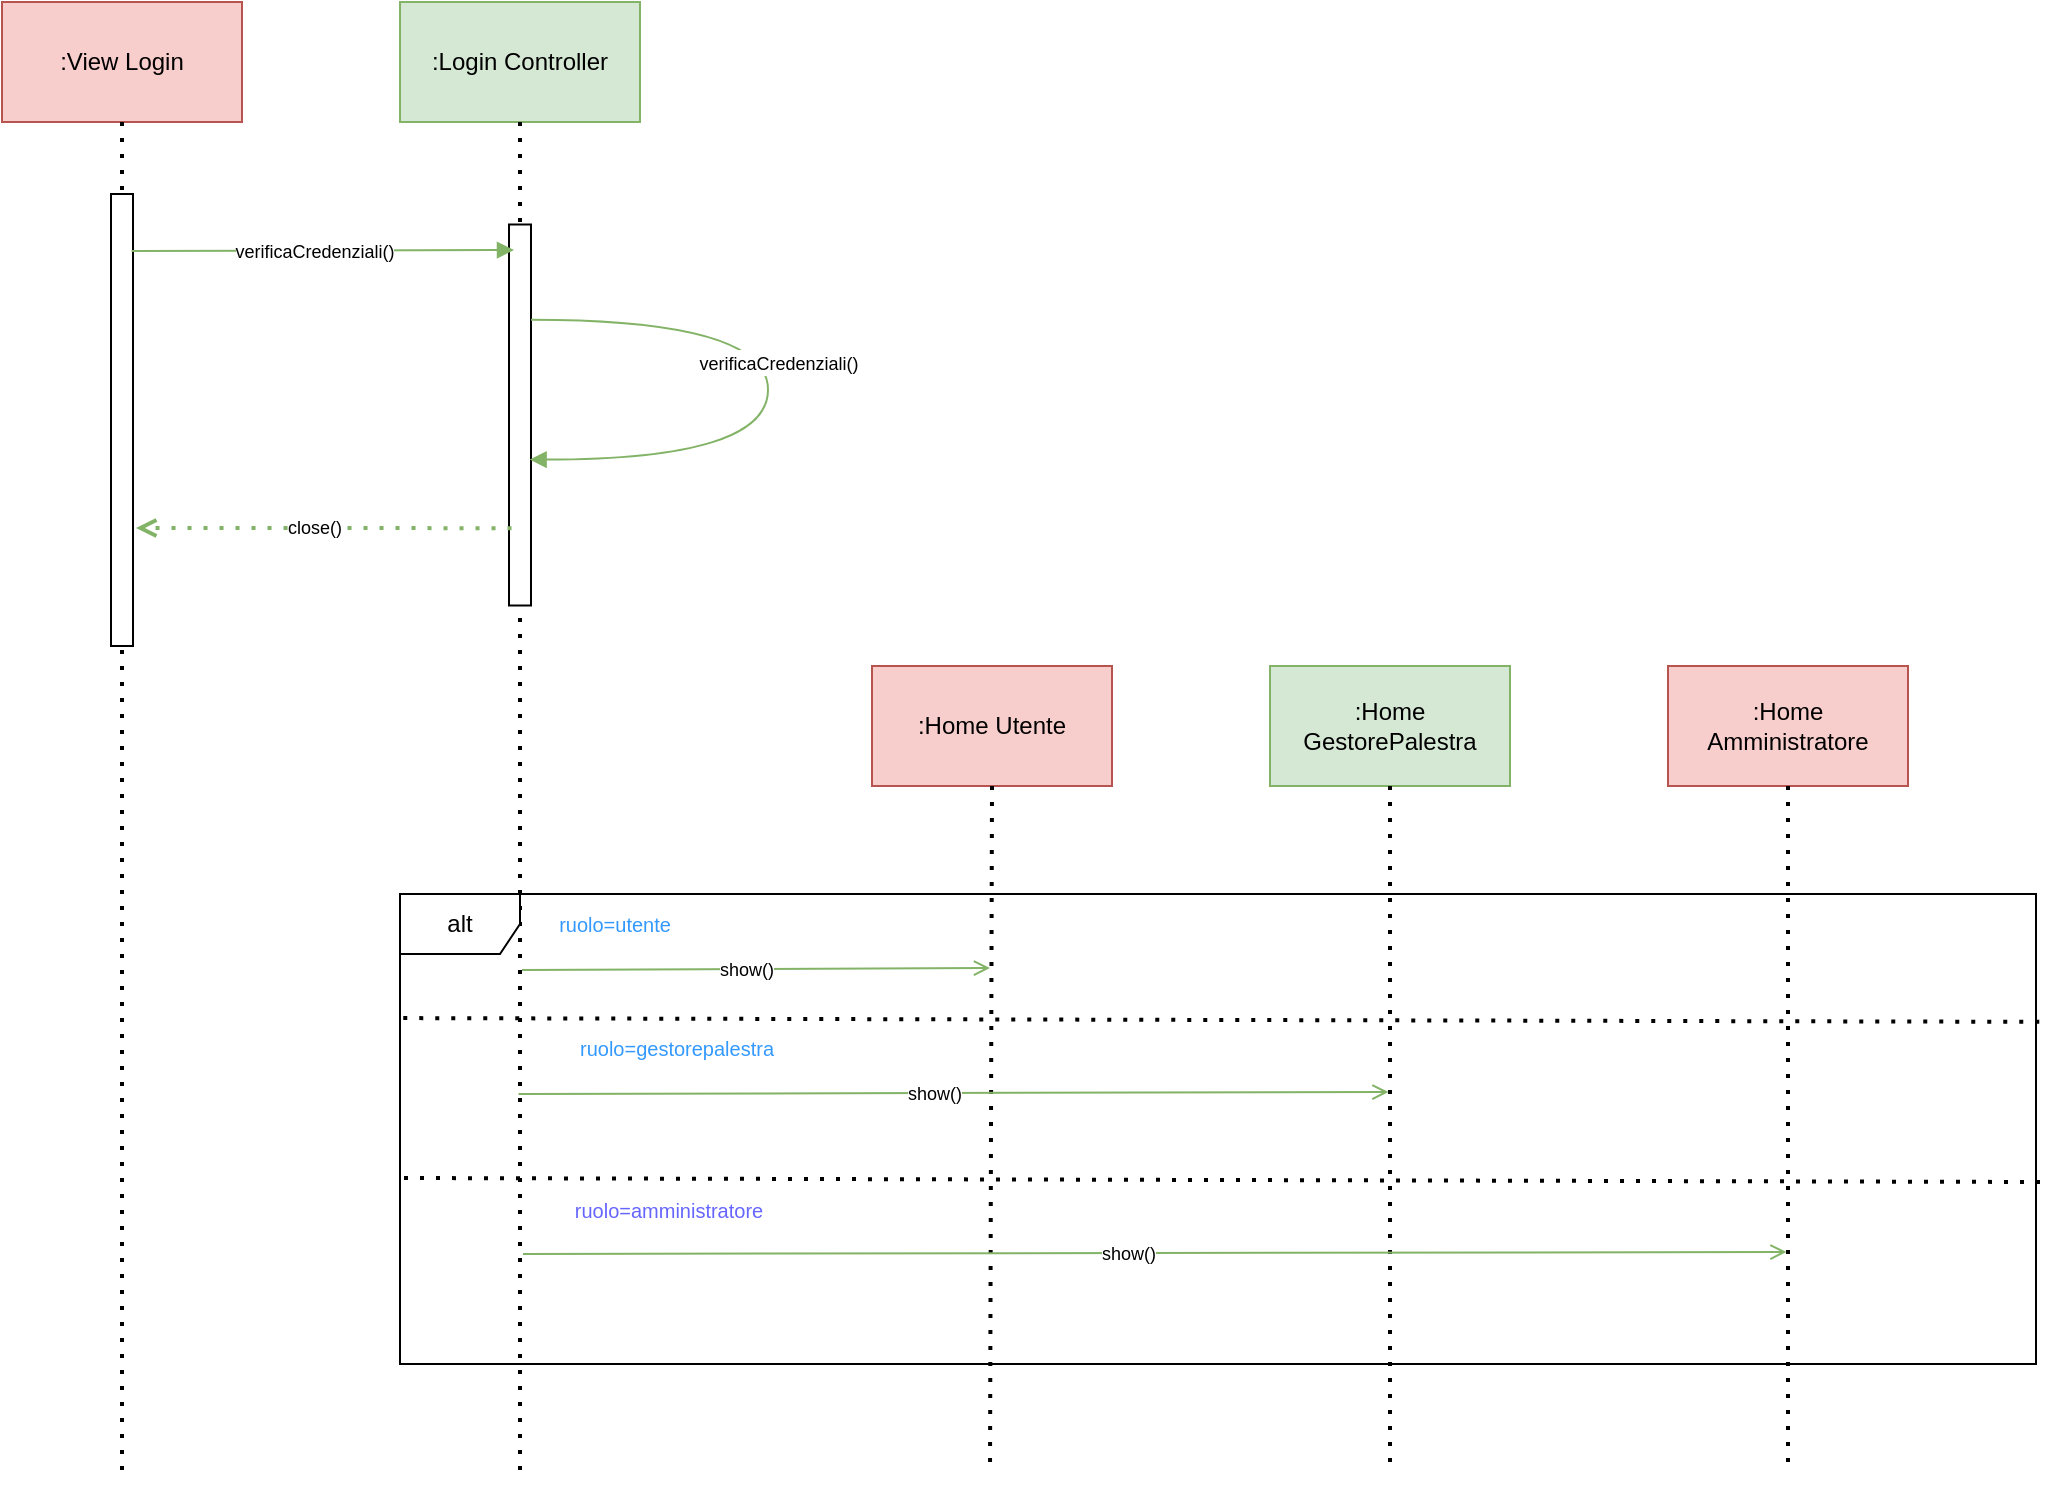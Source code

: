 <mxfile version="24.4.13" type="github">
  <diagram name="Page-1" id="ag5bWKGfYGbEhARfmbbc">
    <mxGraphModel dx="1555" dy="1073" grid="0" gridSize="10" guides="1" tooltips="1" connect="1" arrows="1" fold="1" page="0" pageScale="1" pageWidth="850" pageHeight="1100" math="0" shadow="0">
      <root>
        <mxCell id="0" />
        <mxCell id="1" parent="0" />
        <mxCell id="oBzKwtTu6Xq8htBzXSEk-1" value=":View Login" style="rounded=0;whiteSpace=wrap;html=1;fillColor=#f8cecc;strokeColor=#b85450;" vertex="1" parent="1">
          <mxGeometry x="-203" y="-265" width="120" height="60" as="geometry" />
        </mxCell>
        <mxCell id="oBzKwtTu6Xq8htBzXSEk-2" value=":Login Controller" style="rounded=0;whiteSpace=wrap;html=1;fillColor=#d5e8d4;strokeColor=#82b366;" vertex="1" parent="1">
          <mxGeometry x="-4" y="-265" width="120" height="60" as="geometry" />
        </mxCell>
        <mxCell id="oBzKwtTu6Xq8htBzXSEk-3" value="" style="endArrow=none;dashed=1;html=1;dashPattern=1 3;strokeWidth=2;rounded=0;exitX=0.5;exitY=1;exitDx=0;exitDy=0;" edge="1" parent="1" source="oBzKwtTu6Xq8htBzXSEk-1">
          <mxGeometry width="50" height="50" relative="1" as="geometry">
            <mxPoint x="-151" y="-157" as="sourcePoint" />
            <mxPoint x="-143" y="474" as="targetPoint" />
          </mxGeometry>
        </mxCell>
        <mxCell id="oBzKwtTu6Xq8htBzXSEk-4" value="" style="endArrow=none;dashed=1;html=1;dashPattern=1 3;strokeWidth=2;rounded=0;" edge="1" parent="1" source="oBzKwtTu6Xq8htBzXSEk-2">
          <mxGeometry width="50" height="50" relative="1" as="geometry">
            <mxPoint x="55.5" y="-201" as="sourcePoint" />
            <mxPoint x="56" y="469" as="targetPoint" />
          </mxGeometry>
        </mxCell>
        <mxCell id="oBzKwtTu6Xq8htBzXSEk-5" value="" style="rounded=0;whiteSpace=wrap;html=1;rotation=90;" vertex="1" parent="1">
          <mxGeometry x="-256" y="-61.5" width="226" height="11" as="geometry" />
        </mxCell>
        <mxCell id="oBzKwtTu6Xq8htBzXSEk-6" value="" style="rounded=0;whiteSpace=wrap;html=1;rotation=90;" vertex="1" parent="1">
          <mxGeometry x="-39.25" y="-64" width="190.5" height="11" as="geometry" />
        </mxCell>
        <mxCell id="oBzKwtTu6Xq8htBzXSEk-8" value="" style="endArrow=block;html=1;rounded=0;fillColor=#d5e8d4;strokeColor=#82b366;endFill=1;exitX=0.126;exitY=0.067;exitDx=0;exitDy=0;exitPerimeter=0;" edge="1" parent="1" source="oBzKwtTu6Xq8htBzXSEk-5">
          <mxGeometry width="50" height="50" relative="1" as="geometry">
            <mxPoint x="-51" y="-112" as="sourcePoint" />
            <mxPoint x="53" y="-141" as="targetPoint" />
          </mxGeometry>
        </mxCell>
        <mxCell id="oBzKwtTu6Xq8htBzXSEk-10" value="&lt;font style=&quot;font-size: 9px;&quot;&gt;verificaCredenziali()&lt;/font&gt;" style="edgeLabel;html=1;align=center;verticalAlign=middle;resizable=0;points=[];" vertex="1" connectable="0" parent="oBzKwtTu6Xq8htBzXSEk-8">
          <mxGeometry x="-0.094" y="1" relative="1" as="geometry">
            <mxPoint x="4" as="offset" />
          </mxGeometry>
        </mxCell>
        <mxCell id="oBzKwtTu6Xq8htBzXSEk-11" value="" style="endArrow=block;html=1;rounded=0;fillColor=#d5e8d4;strokeColor=#82b366;endFill=1;exitX=0.25;exitY=0;exitDx=0;exitDy=0;edgeStyle=orthogonalEdgeStyle;curved=1;entryX=0.617;entryY=0.063;entryDx=0;entryDy=0;entryPerimeter=0;" edge="1" parent="1" source="oBzKwtTu6Xq8htBzXSEk-6" target="oBzKwtTu6Xq8htBzXSEk-6">
          <mxGeometry width="50" height="50" relative="1" as="geometry">
            <mxPoint x="98" y="-105" as="sourcePoint" />
            <mxPoint x="161" y="-33" as="targetPoint" />
            <Array as="points">
              <mxPoint x="180" y="-106" />
              <mxPoint x="180" y="-36" />
            </Array>
          </mxGeometry>
        </mxCell>
        <mxCell id="oBzKwtTu6Xq8htBzXSEk-12" value="&lt;font style=&quot;font-size: 9px;&quot;&gt;verificaCredenziali()&lt;/font&gt;" style="edgeLabel;html=1;align=center;verticalAlign=middle;resizable=0;points=[];" vertex="1" connectable="0" parent="oBzKwtTu6Xq8htBzXSEk-11">
          <mxGeometry x="-0.094" y="1" relative="1" as="geometry">
            <mxPoint x="4" as="offset" />
          </mxGeometry>
        </mxCell>
        <mxCell id="oBzKwtTu6Xq8htBzXSEk-13" value="" style="endArrow=open;dashed=1;html=1;dashPattern=1 3;strokeWidth=2;rounded=0;endFill=0;fillColor=#d5e8d4;strokeColor=#82b366;exitX=0.797;exitY=0.885;exitDx=0;exitDy=0;exitPerimeter=0;" edge="1" parent="1" source="oBzKwtTu6Xq8htBzXSEk-6">
          <mxGeometry width="50" height="50" relative="1" as="geometry">
            <mxPoint x="47" y="-2" as="sourcePoint" />
            <mxPoint x="-136" y="-2" as="targetPoint" />
          </mxGeometry>
        </mxCell>
        <mxCell id="oBzKwtTu6Xq8htBzXSEk-15" value="&lt;font style=&quot;font-size: 9px;&quot;&gt;close()&lt;/font&gt;" style="edgeLabel;html=1;align=center;verticalAlign=middle;resizable=0;points=[];" vertex="1" connectable="0" parent="oBzKwtTu6Xq8htBzXSEk-13">
          <mxGeometry x="0.06" y="-1" relative="1" as="geometry">
            <mxPoint as="offset" />
          </mxGeometry>
        </mxCell>
        <mxCell id="oBzKwtTu6Xq8htBzXSEk-16" value=":Home Utente" style="rounded=0;whiteSpace=wrap;html=1;fillColor=#f8cecc;strokeColor=#b85450;" vertex="1" parent="1">
          <mxGeometry x="232" y="67" width="120" height="60" as="geometry" />
        </mxCell>
        <mxCell id="oBzKwtTu6Xq8htBzXSEk-17" value="&lt;div&gt;:Home&lt;/div&gt;&lt;div&gt;GestorePalestra&lt;br&gt;&lt;/div&gt;" style="rounded=0;whiteSpace=wrap;html=1;fillColor=#d5e8d4;strokeColor=#82b366;" vertex="1" parent="1">
          <mxGeometry x="431" y="67" width="120" height="60" as="geometry" />
        </mxCell>
        <mxCell id="oBzKwtTu6Xq8htBzXSEk-18" value="" style="endArrow=none;dashed=1;html=1;dashPattern=1 3;strokeWidth=2;rounded=0;exitX=0.5;exitY=1;exitDx=0;exitDy=0;" edge="1" source="oBzKwtTu6Xq8htBzXSEk-16" parent="1">
          <mxGeometry width="50" height="50" relative="1" as="geometry">
            <mxPoint x="284" y="175" as="sourcePoint" />
            <mxPoint x="291" y="471" as="targetPoint" />
          </mxGeometry>
        </mxCell>
        <mxCell id="oBzKwtTu6Xq8htBzXSEk-36" value="" style="endArrow=none;dashed=1;html=1;dashPattern=1 3;strokeWidth=2;rounded=0;exitX=0.5;exitY=1;exitDx=0;exitDy=0;" edge="1" parent="1" source="oBzKwtTu6Xq8htBzXSEk-17">
          <mxGeometry width="50" height="50" relative="1" as="geometry">
            <mxPoint x="491.5" y="132" as="sourcePoint" />
            <mxPoint x="491" y="470" as="targetPoint" />
          </mxGeometry>
        </mxCell>
        <mxCell id="oBzKwtTu6Xq8htBzXSEk-37" value=":Home Amministratore" style="rounded=0;whiteSpace=wrap;html=1;fillColor=#f8cecc;strokeColor=#b85450;" vertex="1" parent="1">
          <mxGeometry x="630" y="67" width="120" height="60" as="geometry" />
        </mxCell>
        <mxCell id="oBzKwtTu6Xq8htBzXSEk-39" value="" style="endArrow=none;dashed=1;html=1;dashPattern=1 3;strokeWidth=2;rounded=0;exitX=0.5;exitY=1;exitDx=0;exitDy=0;" edge="1" source="oBzKwtTu6Xq8htBzXSEk-37" parent="1">
          <mxGeometry width="50" height="50" relative="1" as="geometry">
            <mxPoint x="682" y="175" as="sourcePoint" />
            <mxPoint x="690" y="468" as="targetPoint" />
          </mxGeometry>
        </mxCell>
        <mxCell id="oBzKwtTu6Xq8htBzXSEk-41" value="alt" style="shape=umlFrame;whiteSpace=wrap;html=1;pointerEvents=0;" vertex="1" parent="1">
          <mxGeometry x="-4" y="181" width="818" height="235" as="geometry" />
        </mxCell>
        <mxCell id="oBzKwtTu6Xq8htBzXSEk-42" value="" style="endArrow=open;startArrow=none;html=1;rounded=0;startFill=0;endFill=0;fillColor=#d5e8d4;strokeColor=#82b366;" edge="1" parent="1">
          <mxGeometry width="50" height="50" relative="1" as="geometry">
            <mxPoint x="57" y="219" as="sourcePoint" />
            <mxPoint x="291" y="218" as="targetPoint" />
          </mxGeometry>
        </mxCell>
        <mxCell id="oBzKwtTu6Xq8htBzXSEk-43" value="&lt;font style=&quot;font-size: 9px;&quot;&gt;show()&lt;/font&gt;" style="edgeLabel;html=1;align=center;verticalAlign=middle;resizable=0;points=[];" vertex="1" connectable="0" parent="oBzKwtTu6Xq8htBzXSEk-42">
          <mxGeometry x="-0.043" y="1" relative="1" as="geometry">
            <mxPoint as="offset" />
          </mxGeometry>
        </mxCell>
        <mxCell id="oBzKwtTu6Xq8htBzXSEk-44" value="" style="endArrow=none;dashed=1;html=1;dashPattern=1 3;strokeWidth=2;rounded=0;exitX=0.002;exitY=0.264;exitDx=0;exitDy=0;exitPerimeter=0;entryX=1.003;entryY=0.272;entryDx=0;entryDy=0;entryPerimeter=0;" edge="1" parent="1" source="oBzKwtTu6Xq8htBzXSEk-41" target="oBzKwtTu6Xq8htBzXSEk-41">
          <mxGeometry width="50" height="50" relative="1" as="geometry">
            <mxPoint x="363" y="336" as="sourcePoint" />
            <mxPoint x="413" y="286" as="targetPoint" />
          </mxGeometry>
        </mxCell>
        <mxCell id="oBzKwtTu6Xq8htBzXSEk-45" value="&lt;font color=&quot;#3399ff&quot; style=&quot;font-size: 10px;&quot;&gt;ruolo=utente&lt;/font&gt;" style="text;html=1;align=center;verticalAlign=middle;resizable=0;points=[];autosize=1;strokeColor=none;fillColor=none;" vertex="1" parent="1">
          <mxGeometry x="55.25" y="181" width="96" height="29" as="geometry" />
        </mxCell>
        <mxCell id="oBzKwtTu6Xq8htBzXSEk-46" value="" style="endArrow=none;dashed=1;html=1;dashPattern=1 3;strokeWidth=2;rounded=0;exitX=0.002;exitY=0.264;exitDx=0;exitDy=0;exitPerimeter=0;entryX=1.003;entryY=0.272;entryDx=0;entryDy=0;entryPerimeter=0;" edge="1" parent="1">
          <mxGeometry width="50" height="50" relative="1" as="geometry">
            <mxPoint x="-2" y="323" as="sourcePoint" />
            <mxPoint x="816" y="325" as="targetPoint" />
          </mxGeometry>
        </mxCell>
        <mxCell id="oBzKwtTu6Xq8htBzXSEk-47" value="" style="endArrow=open;startArrow=none;html=1;rounded=0;startFill=0;endFill=0;fillColor=#d5e8d4;strokeColor=#82b366;" edge="1" parent="1">
          <mxGeometry width="50" height="50" relative="1" as="geometry">
            <mxPoint x="55.25" y="281" as="sourcePoint" />
            <mxPoint x="490.25" y="280" as="targetPoint" />
          </mxGeometry>
        </mxCell>
        <mxCell id="oBzKwtTu6Xq8htBzXSEk-48" value="&lt;font style=&quot;font-size: 9px;&quot;&gt;show()&lt;/font&gt;" style="edgeLabel;html=1;align=center;verticalAlign=middle;resizable=0;points=[];" vertex="1" connectable="0" parent="oBzKwtTu6Xq8htBzXSEk-47">
          <mxGeometry x="-0.043" y="1" relative="1" as="geometry">
            <mxPoint as="offset" />
          </mxGeometry>
        </mxCell>
        <mxCell id="oBzKwtTu6Xq8htBzXSEk-49" value="&lt;font color=&quot;#3399ff&quot; style=&quot;font-size: 10px;&quot;&gt;ruolo=gestorepalestra&lt;br&gt;&lt;/font&gt;" style="text;html=1;align=center;verticalAlign=middle;resizable=0;points=[];autosize=1;strokeColor=none;fillColor=none;" vertex="1" parent="1">
          <mxGeometry x="57.5" y="243" width="153" height="29" as="geometry" />
        </mxCell>
        <mxCell id="oBzKwtTu6Xq8htBzXSEk-52" value="" style="endArrow=open;startArrow=none;html=1;rounded=0;startFill=0;endFill=0;fillColor=#d5e8d4;strokeColor=#82b366;" edge="1" parent="1">
          <mxGeometry width="50" height="50" relative="1" as="geometry">
            <mxPoint x="57.5" y="361" as="sourcePoint" />
            <mxPoint x="689.25" y="360" as="targetPoint" />
          </mxGeometry>
        </mxCell>
        <mxCell id="oBzKwtTu6Xq8htBzXSEk-53" value="&lt;font style=&quot;font-size: 9px;&quot;&gt;show()&lt;/font&gt;" style="edgeLabel;html=1;align=center;verticalAlign=middle;resizable=0;points=[];" vertex="1" connectable="0" parent="oBzKwtTu6Xq8htBzXSEk-52">
          <mxGeometry x="-0.043" y="1" relative="1" as="geometry">
            <mxPoint as="offset" />
          </mxGeometry>
        </mxCell>
        <mxCell id="oBzKwtTu6Xq8htBzXSEk-54" value="&lt;font color=&quot;#6666ff&quot; style=&quot;font-size: 10px;&quot;&gt;ruolo=amministratore&lt;/font&gt;" style="text;html=1;align=center;verticalAlign=middle;resizable=0;points=[];autosize=1;strokeColor=none;fillColor=none;" vertex="1" parent="1">
          <mxGeometry x="55.25" y="324" width="149" height="29" as="geometry" />
        </mxCell>
      </root>
    </mxGraphModel>
  </diagram>
</mxfile>
